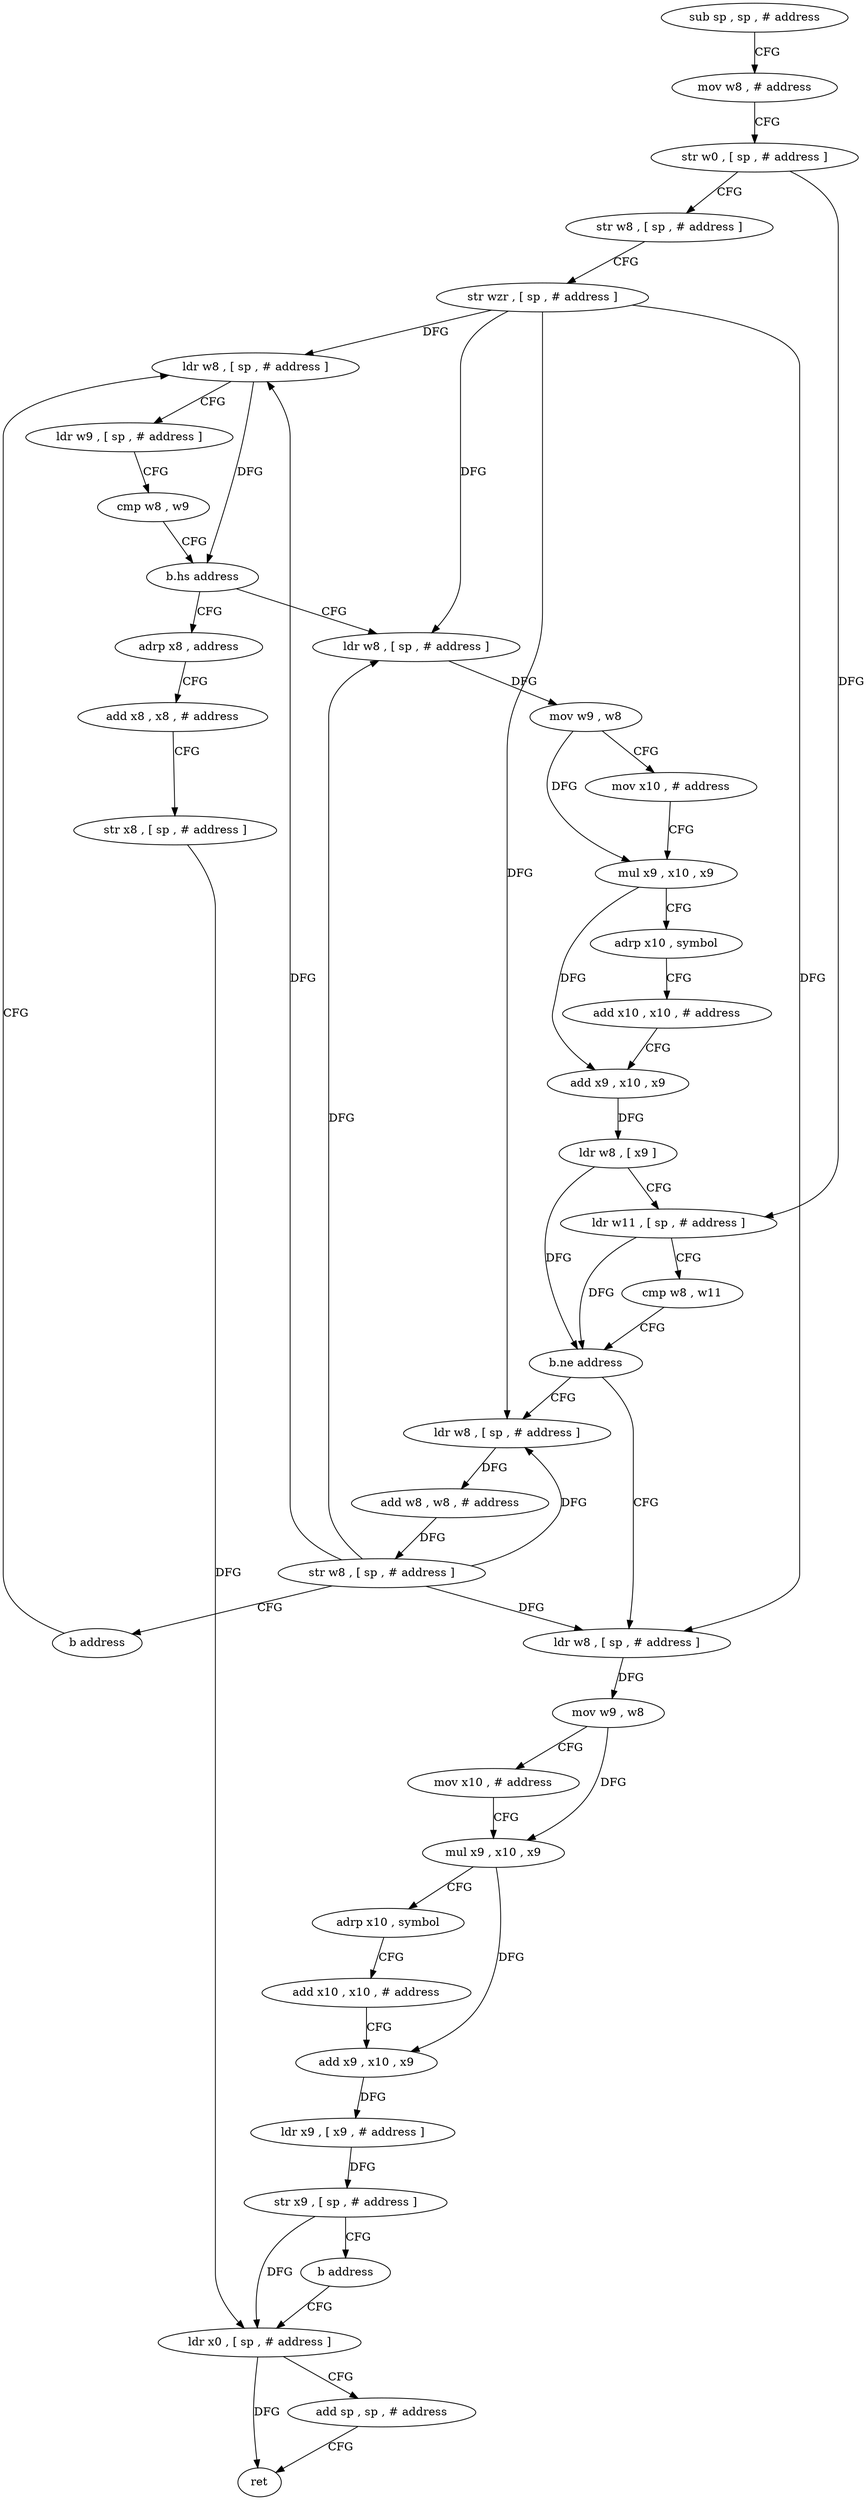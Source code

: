 digraph "func" {
"4238876" [label = "sub sp , sp , # address" ]
"4238880" [label = "mov w8 , # address" ]
"4238884" [label = "str w0 , [ sp , # address ]" ]
"4238888" [label = "str w8 , [ sp , # address ]" ]
"4238892" [label = "str wzr , [ sp , # address ]" ]
"4238896" [label = "ldr w8 , [ sp , # address ]" ]
"4239012" [label = "adrp x8 , address" ]
"4239016" [label = "add x8 , x8 , # address" ]
"4239020" [label = "str x8 , [ sp , # address ]" ]
"4239024" [label = "ldr x0 , [ sp , # address ]" ]
"4238912" [label = "ldr w8 , [ sp , # address ]" ]
"4238916" [label = "mov w9 , w8" ]
"4238920" [label = "mov x10 , # address" ]
"4238924" [label = "mul x9 , x10 , x9" ]
"4238928" [label = "adrp x10 , symbol" ]
"4238932" [label = "add x10 , x10 , # address" ]
"4238936" [label = "add x9 , x10 , x9" ]
"4238940" [label = "ldr w8 , [ x9 ]" ]
"4238944" [label = "ldr w11 , [ sp , # address ]" ]
"4238948" [label = "cmp w8 , w11" ]
"4238952" [label = "b.ne address" ]
"4238996" [label = "ldr w8 , [ sp , # address ]" ]
"4238956" [label = "ldr w8 , [ sp , # address ]" ]
"4239000" [label = "add w8 , w8 , # address" ]
"4239004" [label = "str w8 , [ sp , # address ]" ]
"4239008" [label = "b address" ]
"4238960" [label = "mov w9 , w8" ]
"4238964" [label = "mov x10 , # address" ]
"4238968" [label = "mul x9 , x10 , x9" ]
"4238972" [label = "adrp x10 , symbol" ]
"4238976" [label = "add x10 , x10 , # address" ]
"4238980" [label = "add x9 , x10 , x9" ]
"4238984" [label = "ldr x9 , [ x9 , # address ]" ]
"4238988" [label = "str x9 , [ sp , # address ]" ]
"4238992" [label = "b address" ]
"4238900" [label = "ldr w9 , [ sp , # address ]" ]
"4238904" [label = "cmp w8 , w9" ]
"4238908" [label = "b.hs address" ]
"4239028" [label = "add sp , sp , # address" ]
"4239032" [label = "ret" ]
"4238876" -> "4238880" [ label = "CFG" ]
"4238880" -> "4238884" [ label = "CFG" ]
"4238884" -> "4238888" [ label = "CFG" ]
"4238884" -> "4238944" [ label = "DFG" ]
"4238888" -> "4238892" [ label = "CFG" ]
"4238892" -> "4238896" [ label = "DFG" ]
"4238892" -> "4238912" [ label = "DFG" ]
"4238892" -> "4238996" [ label = "DFG" ]
"4238892" -> "4238956" [ label = "DFG" ]
"4238896" -> "4238900" [ label = "CFG" ]
"4238896" -> "4238908" [ label = "DFG" ]
"4239012" -> "4239016" [ label = "CFG" ]
"4239016" -> "4239020" [ label = "CFG" ]
"4239020" -> "4239024" [ label = "DFG" ]
"4239024" -> "4239028" [ label = "CFG" ]
"4239024" -> "4239032" [ label = "DFG" ]
"4238912" -> "4238916" [ label = "DFG" ]
"4238916" -> "4238920" [ label = "CFG" ]
"4238916" -> "4238924" [ label = "DFG" ]
"4238920" -> "4238924" [ label = "CFG" ]
"4238924" -> "4238928" [ label = "CFG" ]
"4238924" -> "4238936" [ label = "DFG" ]
"4238928" -> "4238932" [ label = "CFG" ]
"4238932" -> "4238936" [ label = "CFG" ]
"4238936" -> "4238940" [ label = "DFG" ]
"4238940" -> "4238944" [ label = "CFG" ]
"4238940" -> "4238952" [ label = "DFG" ]
"4238944" -> "4238948" [ label = "CFG" ]
"4238944" -> "4238952" [ label = "DFG" ]
"4238948" -> "4238952" [ label = "CFG" ]
"4238952" -> "4238996" [ label = "CFG" ]
"4238952" -> "4238956" [ label = "CFG" ]
"4238996" -> "4239000" [ label = "DFG" ]
"4238956" -> "4238960" [ label = "DFG" ]
"4239000" -> "4239004" [ label = "DFG" ]
"4239004" -> "4239008" [ label = "CFG" ]
"4239004" -> "4238896" [ label = "DFG" ]
"4239004" -> "4238912" [ label = "DFG" ]
"4239004" -> "4238996" [ label = "DFG" ]
"4239004" -> "4238956" [ label = "DFG" ]
"4239008" -> "4238896" [ label = "CFG" ]
"4238960" -> "4238964" [ label = "CFG" ]
"4238960" -> "4238968" [ label = "DFG" ]
"4238964" -> "4238968" [ label = "CFG" ]
"4238968" -> "4238972" [ label = "CFG" ]
"4238968" -> "4238980" [ label = "DFG" ]
"4238972" -> "4238976" [ label = "CFG" ]
"4238976" -> "4238980" [ label = "CFG" ]
"4238980" -> "4238984" [ label = "DFG" ]
"4238984" -> "4238988" [ label = "DFG" ]
"4238988" -> "4238992" [ label = "CFG" ]
"4238988" -> "4239024" [ label = "DFG" ]
"4238992" -> "4239024" [ label = "CFG" ]
"4238900" -> "4238904" [ label = "CFG" ]
"4238904" -> "4238908" [ label = "CFG" ]
"4238908" -> "4239012" [ label = "CFG" ]
"4238908" -> "4238912" [ label = "CFG" ]
"4239028" -> "4239032" [ label = "CFG" ]
}
